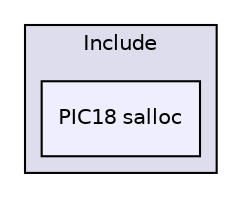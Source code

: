 digraph "C:/Users/mainuser/Desktop/School/SeniorProject/EthKitTCP/Microchip/Include/PIC18 salloc" {
  compound=true
  node [ fontsize="10", fontname="Helvetica"];
  edge [ labelfontsize="10", labelfontname="Helvetica"];
  subgraph clusterdir_7ce300d8a919a620616ec6bc64c02d37 {
    graph [ bgcolor="#ddddee", pencolor="black", label="Include" fontname="Helvetica", fontsize="10", URL="dir_7ce300d8a919a620616ec6bc64c02d37.html"]
  dir_341c9efc09028108857cdce6f2023051 [shape=box, label="PIC18 salloc", style="filled", fillcolor="#eeeeff", pencolor="black", URL="dir_341c9efc09028108857cdce6f2023051.html"];
  }
}
